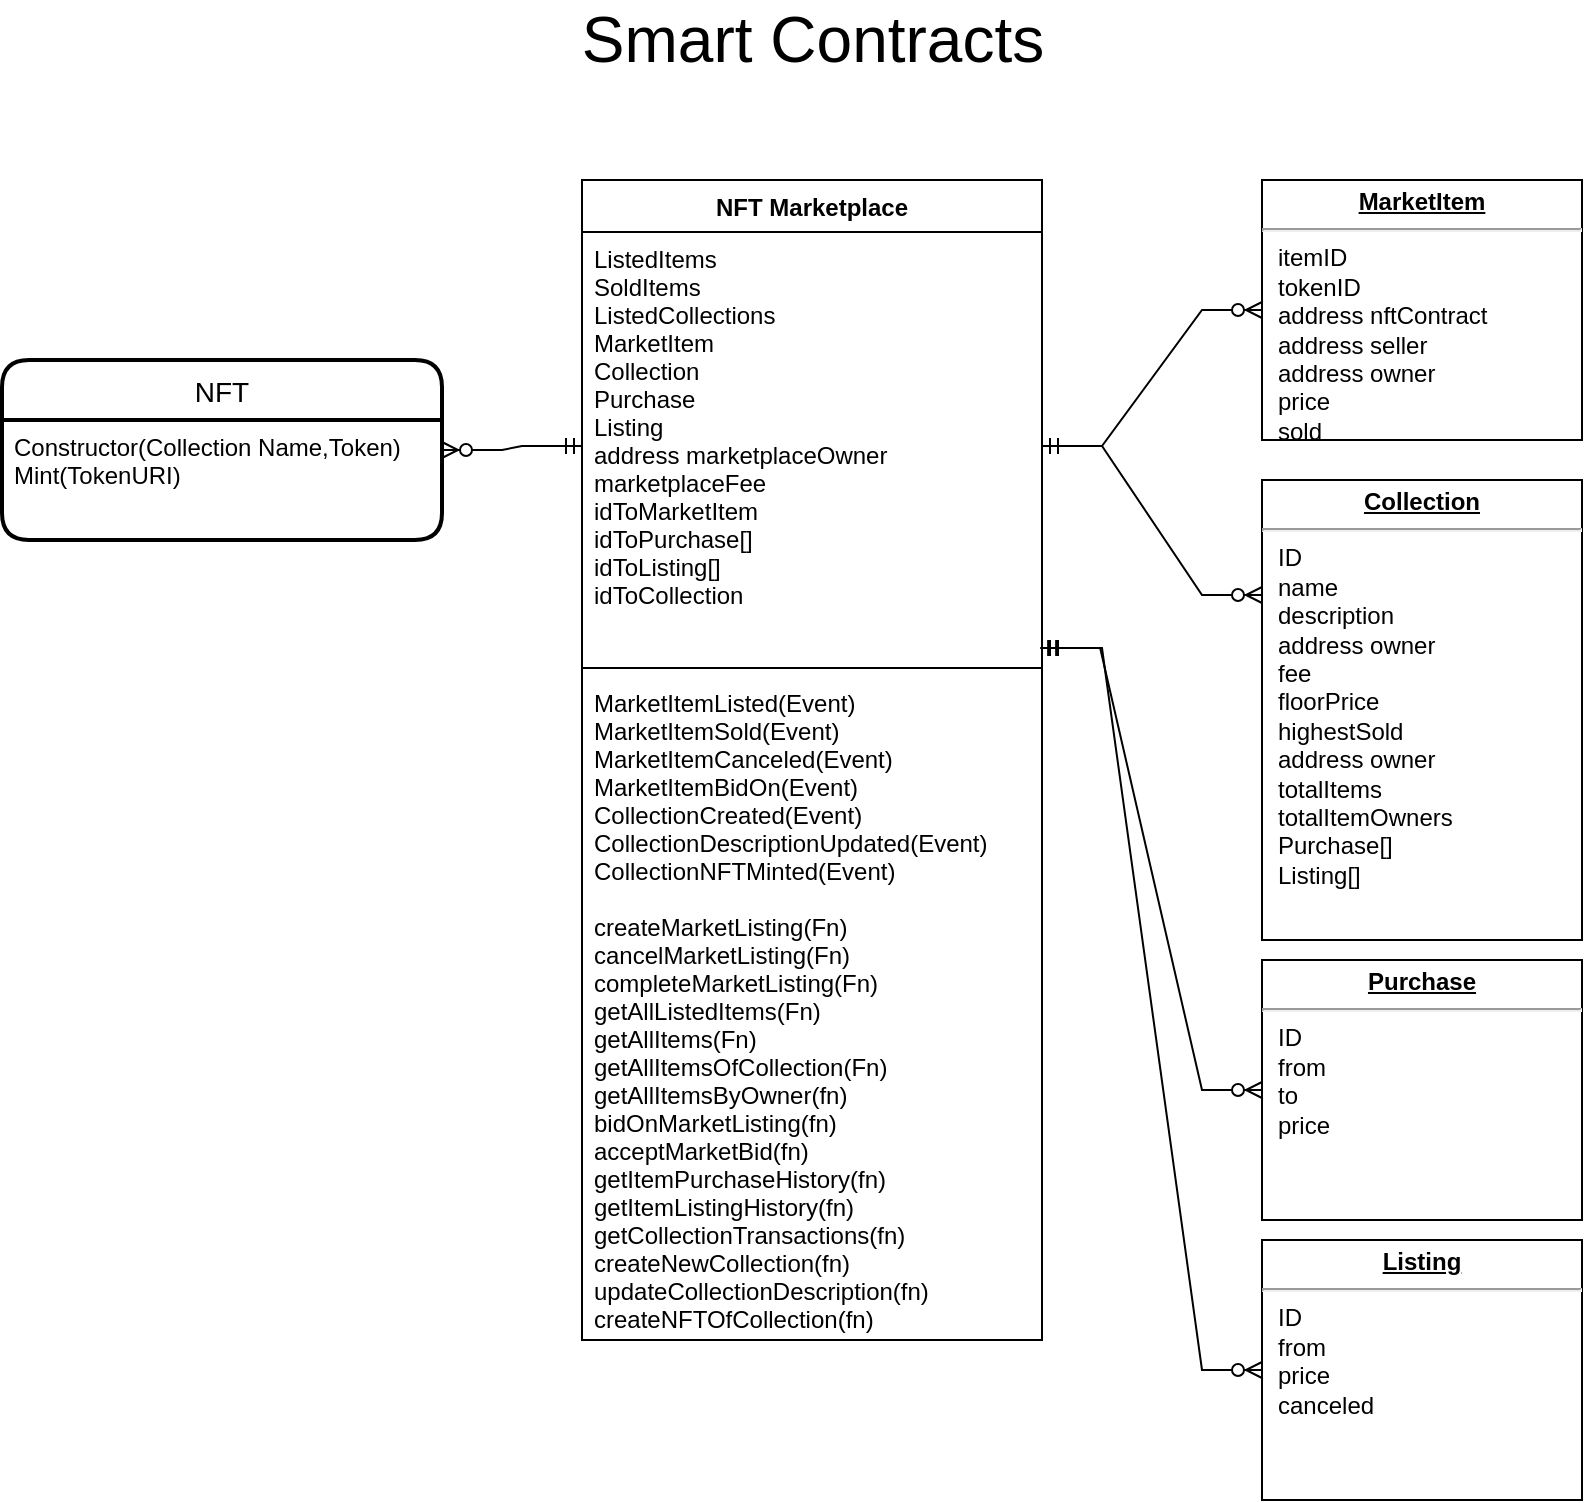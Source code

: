 <mxfile version="15.9.4" type="github">
  <diagram id="Ls3BscrLmf5ay_v6jA9M" name="Page-1">
    <mxGraphModel dx="2061" dy="825" grid="1" gridSize="10" guides="1" tooltips="1" connect="1" arrows="1" fold="1" page="1" pageScale="1" pageWidth="827" pageHeight="1169" math="0" shadow="0">
      <root>
        <mxCell id="0" />
        <mxCell id="1" parent="0" />
        <mxCell id="LEnXh5cVWzvg013hXR3P-15" value="NFT" style="swimlane;childLayout=stackLayout;horizontal=1;startSize=30;horizontalStack=0;rounded=1;fontSize=14;fontStyle=0;strokeWidth=2;resizeParent=0;resizeLast=1;shadow=0;dashed=0;align=center;" parent="1" vertex="1">
          <mxGeometry y="190" width="220" height="90" as="geometry" />
        </mxCell>
        <mxCell id="LEnXh5cVWzvg013hXR3P-16" value="Constructor(Collection Name,Token)&#xa;Mint(TokenURI)" style="align=left;strokeColor=none;fillColor=none;spacingLeft=4;fontSize=12;verticalAlign=top;resizable=0;rotatable=0;part=1;" parent="LEnXh5cVWzvg013hXR3P-15" vertex="1">
          <mxGeometry y="30" width="220" height="60" as="geometry" />
        </mxCell>
        <mxCell id="LEnXh5cVWzvg013hXR3P-19" value="NFT Marketplace" style="swimlane;fontStyle=1;align=center;verticalAlign=top;childLayout=stackLayout;horizontal=1;startSize=26;horizontalStack=0;resizeParent=1;resizeParentMax=0;resizeLast=0;collapsible=1;marginBottom=0;" parent="1" vertex="1">
          <mxGeometry x="290" y="100" width="230" height="580" as="geometry" />
        </mxCell>
        <mxCell id="LEnXh5cVWzvg013hXR3P-20" value="ListedItems&#xa;SoldItems&#xa;ListedCollections&#xa;MarketItem&#xa;Collection&#xa;Purchase&#xa;Listing&#xa;address marketplaceOwner&#xa;marketplaceFee&#xa;idToMarketItem&#xa;idToPurchase[]&#xa;idToListing[]&#xa;idToCollection&#xa;" style="text;strokeColor=none;fillColor=none;align=left;verticalAlign=top;spacingLeft=4;spacingRight=4;overflow=hidden;rotatable=0;points=[[0,0.5],[1,0.5]];portConstraint=eastwest;" parent="LEnXh5cVWzvg013hXR3P-19" vertex="1">
          <mxGeometry y="26" width="230" height="214" as="geometry" />
        </mxCell>
        <mxCell id="LEnXh5cVWzvg013hXR3P-21" value="" style="line;strokeWidth=1;fillColor=none;align=left;verticalAlign=middle;spacingTop=-1;spacingLeft=3;spacingRight=3;rotatable=0;labelPosition=right;points=[];portConstraint=eastwest;" parent="LEnXh5cVWzvg013hXR3P-19" vertex="1">
          <mxGeometry y="240" width="230" height="8" as="geometry" />
        </mxCell>
        <mxCell id="LEnXh5cVWzvg013hXR3P-22" value="MarketItemListed(Event)&#xa;MarketItemSold(Event)&#xa;MarketItemCanceled(Event)&#xa;MarketItemBidOn(Event)&#xa;CollectionCreated(Event)&#xa;CollectionDescriptionUpdated(Event)&#xa;CollectionNFTMinted(Event)&#xa;&#xa;createMarketListing(Fn)&#xa;cancelMarketListing(Fn)&#xa;completeMarketListing(Fn)&#xa;getAllListedItems(Fn)&#xa;getAllItems(Fn)&#xa;getAllItemsOfCollection(Fn)&#xa;getAllItemsByOwner(fn)&#xa;bidOnMarketListing(fn)&#xa;acceptMarketBid(fn)&#xa;getItemPurchaseHistory(fn)&#xa;getItemListingHistory(fn)&#xa;getCollectionTransactions(fn)&#xa;createNewCollection(fn)&#xa;updateCollectionDescription(fn)&#xa;createNFTOfCollection(fn)&#xa;&#xa;&#xa;" style="text;strokeColor=none;fillColor=none;align=left;verticalAlign=top;spacingLeft=4;spacingRight=4;overflow=hidden;rotatable=0;points=[[0,0.5],[1,0.5]];portConstraint=eastwest;" parent="LEnXh5cVWzvg013hXR3P-19" vertex="1">
          <mxGeometry y="248" width="230" height="332" as="geometry" />
        </mxCell>
        <mxCell id="LEnXh5cVWzvg013hXR3P-23" value="&lt;p style=&quot;margin: 0px ; margin-top: 4px ; text-align: center ; text-decoration: underline&quot;&gt;&lt;b&gt;MarketItem&lt;/b&gt;&lt;/p&gt;&lt;hr&gt;&lt;p style=&quot;margin: 0px ; margin-left: 8px&quot;&gt;itemID&lt;/p&gt;&lt;p style=&quot;margin: 0px ; margin-left: 8px&quot;&gt;tokenID&lt;/p&gt;&lt;p style=&quot;margin: 0px ; margin-left: 8px&quot;&gt;address nftContract&lt;/p&gt;&lt;p style=&quot;margin: 0px ; margin-left: 8px&quot;&gt;address seller&lt;/p&gt;&lt;p style=&quot;margin: 0px ; margin-left: 8px&quot;&gt;address owner&lt;/p&gt;&lt;p style=&quot;margin: 0px ; margin-left: 8px&quot;&gt;price&lt;/p&gt;&lt;p style=&quot;margin: 0px ; margin-left: 8px&quot;&gt;sold&lt;/p&gt;" style="verticalAlign=top;align=left;overflow=fill;fontSize=12;fontFamily=Helvetica;html=1;" parent="1" vertex="1">
          <mxGeometry x="630" y="100" width="160" height="130" as="geometry" />
        </mxCell>
        <mxCell id="LEnXh5cVWzvg013hXR3P-24" value="&lt;p style=&quot;margin: 0px ; margin-top: 4px ; text-align: center ; text-decoration: underline&quot;&gt;&lt;b&gt;Collection&lt;/b&gt;&lt;/p&gt;&lt;hr&gt;&lt;p style=&quot;margin: 0px ; margin-left: 8px&quot;&gt;ID&lt;/p&gt;&lt;p style=&quot;margin: 0px ; margin-left: 8px&quot;&gt;name&lt;/p&gt;&lt;p style=&quot;margin: 0px ; margin-left: 8px&quot;&gt;description&lt;/p&gt;&lt;p style=&quot;margin: 0px ; margin-left: 8px&quot;&gt;address owner&lt;/p&gt;&lt;p style=&quot;margin: 0px ; margin-left: 8px&quot;&gt;fee&amp;nbsp;&lt;/p&gt;&lt;p style=&quot;margin: 0px ; margin-left: 8px&quot;&gt;floorPrice&lt;/p&gt;&lt;p style=&quot;margin: 0px ; margin-left: 8px&quot;&gt;highestSold&lt;/p&gt;&lt;p style=&quot;margin: 0px ; margin-left: 8px&quot;&gt;address owner&lt;/p&gt;&lt;p style=&quot;margin: 0px ; margin-left: 8px&quot;&gt;totalItems&lt;/p&gt;&lt;p style=&quot;margin: 0px ; margin-left: 8px&quot;&gt;totalItemOwners&lt;/p&gt;&lt;p style=&quot;margin: 0px ; margin-left: 8px&quot;&gt;Purchase[]&lt;/p&gt;&lt;p style=&quot;margin: 0px ; margin-left: 8px&quot;&gt;Listing[]&lt;/p&gt;" style="verticalAlign=top;align=left;overflow=fill;fontSize=12;fontFamily=Helvetica;html=1;" parent="1" vertex="1">
          <mxGeometry x="630" y="250" width="160" height="230" as="geometry" />
        </mxCell>
        <mxCell id="LEnXh5cVWzvg013hXR3P-26" value="&lt;p style=&quot;margin: 0px ; margin-top: 4px ; text-align: center ; text-decoration: underline&quot;&gt;&lt;b&gt;Purchase&lt;/b&gt;&lt;/p&gt;&lt;hr&gt;&lt;p style=&quot;margin: 0px ; margin-left: 8px&quot;&gt;ID&lt;/p&gt;&lt;p style=&quot;margin: 0px ; margin-left: 8px&quot;&gt;from&lt;/p&gt;&lt;p style=&quot;margin: 0px ; margin-left: 8px&quot;&gt;to&lt;/p&gt;&lt;p style=&quot;margin: 0px ; margin-left: 8px&quot;&gt;price&lt;/p&gt;" style="verticalAlign=top;align=left;overflow=fill;fontSize=12;fontFamily=Helvetica;html=1;" parent="1" vertex="1">
          <mxGeometry x="630" y="490" width="160" height="130" as="geometry" />
        </mxCell>
        <mxCell id="LEnXh5cVWzvg013hXR3P-27" value="&lt;p style=&quot;margin: 0px ; margin-top: 4px ; text-align: center ; text-decoration: underline&quot;&gt;&lt;b&gt;Listing&lt;/b&gt;&lt;/p&gt;&lt;hr&gt;&lt;p style=&quot;margin: 0px ; margin-left: 8px&quot;&gt;ID&lt;/p&gt;&lt;p style=&quot;margin: 0px ; margin-left: 8px&quot;&gt;from&lt;/p&gt;&lt;p style=&quot;margin: 0px ; margin-left: 8px&quot;&gt;price&lt;/p&gt;&lt;p style=&quot;margin: 0px ; margin-left: 8px&quot;&gt;canceled&lt;/p&gt;" style="verticalAlign=top;align=left;overflow=fill;fontSize=12;fontFamily=Helvetica;html=1;" parent="1" vertex="1">
          <mxGeometry x="630" y="630" width="160" height="130" as="geometry" />
        </mxCell>
        <mxCell id="LEnXh5cVWzvg013hXR3P-28" value="Smart Contracts" style="text;html=1;align=center;verticalAlign=middle;resizable=0;points=[];autosize=1;strokeColor=none;fillColor=none;fontSize=32;" parent="1" vertex="1">
          <mxGeometry x="280" y="10" width="250" height="40" as="geometry" />
        </mxCell>
        <mxCell id="LEnXh5cVWzvg013hXR3P-34" value="" style="edgeStyle=entityRelationEdgeStyle;fontSize=12;html=1;endArrow=ERzeroToMany;startArrow=ERmandOne;rounded=0;entryX=0;entryY=0.5;entryDx=0;entryDy=0;exitX=1;exitY=0.5;exitDx=0;exitDy=0;" parent="1" source="LEnXh5cVWzvg013hXR3P-20" target="LEnXh5cVWzvg013hXR3P-23" edge="1">
          <mxGeometry width="100" height="100" relative="1" as="geometry">
            <mxPoint x="410" y="490" as="sourcePoint" />
            <mxPoint x="510" y="390" as="targetPoint" />
          </mxGeometry>
        </mxCell>
        <mxCell id="LEnXh5cVWzvg013hXR3P-35" value="" style="edgeStyle=entityRelationEdgeStyle;fontSize=12;html=1;endArrow=ERzeroToMany;startArrow=ERmandOne;rounded=0;entryX=0;entryY=0.25;entryDx=0;entryDy=0;" parent="1" source="LEnXh5cVWzvg013hXR3P-20" target="LEnXh5cVWzvg013hXR3P-24" edge="1">
          <mxGeometry width="100" height="100" relative="1" as="geometry">
            <mxPoint x="530" y="243" as="sourcePoint" />
            <mxPoint x="640" y="175" as="targetPoint" />
          </mxGeometry>
        </mxCell>
        <mxCell id="LEnXh5cVWzvg013hXR3P-36" value="" style="edgeStyle=entityRelationEdgeStyle;fontSize=12;html=1;endArrow=ERzeroToMany;startArrow=ERmandOne;rounded=0;entryX=0;entryY=0.5;entryDx=0;entryDy=0;exitX=0.996;exitY=0.972;exitDx=0;exitDy=0;exitPerimeter=0;" parent="1" source="LEnXh5cVWzvg013hXR3P-20" target="LEnXh5cVWzvg013hXR3P-26" edge="1">
          <mxGeometry width="100" height="100" relative="1" as="geometry">
            <mxPoint x="530" y="243" as="sourcePoint" />
            <mxPoint x="640" y="317.5" as="targetPoint" />
          </mxGeometry>
        </mxCell>
        <mxCell id="LEnXh5cVWzvg013hXR3P-37" value="" style="edgeStyle=entityRelationEdgeStyle;fontSize=12;html=1;endArrow=ERzeroToMany;startArrow=ERmandOne;rounded=0;entryX=0;entryY=0.5;entryDx=0;entryDy=0;exitX=1;exitY=0.972;exitDx=0;exitDy=0;exitPerimeter=0;" parent="1" source="LEnXh5cVWzvg013hXR3P-20" target="LEnXh5cVWzvg013hXR3P-27" edge="1">
          <mxGeometry width="100" height="100" relative="1" as="geometry">
            <mxPoint x="530" y="243" as="sourcePoint" />
            <mxPoint x="640" y="565" as="targetPoint" />
          </mxGeometry>
        </mxCell>
        <mxCell id="LEnXh5cVWzvg013hXR3P-38" value="" style="edgeStyle=entityRelationEdgeStyle;fontSize=12;html=1;endArrow=ERzeroToMany;startArrow=ERmandOne;rounded=0;entryX=1;entryY=0.25;entryDx=0;entryDy=0;" parent="1" source="LEnXh5cVWzvg013hXR3P-20" target="LEnXh5cVWzvg013hXR3P-16" edge="1">
          <mxGeometry width="100" height="100" relative="1" as="geometry">
            <mxPoint x="530" y="243" as="sourcePoint" />
            <mxPoint x="640" y="175" as="targetPoint" />
          </mxGeometry>
        </mxCell>
      </root>
    </mxGraphModel>
  </diagram>
</mxfile>
